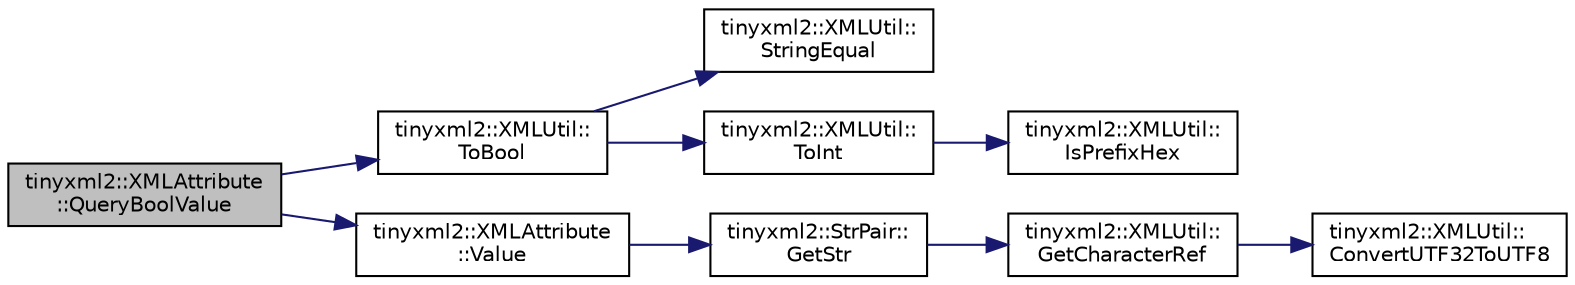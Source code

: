 digraph "tinyxml2::XMLAttribute::QueryBoolValue"
{
 // LATEX_PDF_SIZE
  edge [fontname="Helvetica",fontsize="10",labelfontname="Helvetica",labelfontsize="10"];
  node [fontname="Helvetica",fontsize="10",shape=record];
  rankdir="LR";
  Node1 [label="tinyxml2::XMLAttribute\l::QueryBoolValue",height=0.2,width=0.4,color="black", fillcolor="grey75", style="filled", fontcolor="black",tooltip="See QueryIntValue."];
  Node1 -> Node2 [color="midnightblue",fontsize="10",style="solid",fontname="Helvetica"];
  Node2 [label="tinyxml2::XMLUtil::\lToBool",height=0.2,width=0.4,color="black", fillcolor="white", style="filled",URL="$classtinyxml2_1_1XMLUtil.html#ae5b03e0a1ca5d42052a7ac540f7aa12a",tooltip=" "];
  Node2 -> Node3 [color="midnightblue",fontsize="10",style="solid",fontname="Helvetica"];
  Node3 [label="tinyxml2::XMLUtil::\lStringEqual",height=0.2,width=0.4,color="black", fillcolor="white", style="filled",URL="$classtinyxml2_1_1XMLUtil.html#acfcd287cacfd2533e1bc9ea4dfb56602",tooltip=" "];
  Node2 -> Node4 [color="midnightblue",fontsize="10",style="solid",fontname="Helvetica"];
  Node4 [label="tinyxml2::XMLUtil::\lToInt",height=0.2,width=0.4,color="black", fillcolor="white", style="filled",URL="$classtinyxml2_1_1XMLUtil.html#ad4df4023d11ee3fca9689c49b9707323",tooltip=" "];
  Node4 -> Node5 [color="midnightblue",fontsize="10",style="solid",fontname="Helvetica"];
  Node5 [label="tinyxml2::XMLUtil::\lIsPrefixHex",height=0.2,width=0.4,color="black", fillcolor="white", style="filled",URL="$classtinyxml2_1_1XMLUtil.html#a28c5a73c3d557ae0090191ef31d2f59a",tooltip=" "];
  Node1 -> Node6 [color="midnightblue",fontsize="10",style="solid",fontname="Helvetica"];
  Node6 [label="tinyxml2::XMLAttribute\l::Value",height=0.2,width=0.4,color="black", fillcolor="white", style="filled",URL="$classtinyxml2_1_1XMLAttribute.html#ab1c5cd993f836a771818ca408994b14e",tooltip="The value of the attribute."];
  Node6 -> Node7 [color="midnightblue",fontsize="10",style="solid",fontname="Helvetica"];
  Node7 [label="tinyxml2::StrPair::\lGetStr",height=0.2,width=0.4,color="black", fillcolor="white", style="filled",URL="$classtinyxml2_1_1StrPair.html#ad87e3d11330f5e689ba1e7e54c023b57",tooltip=" "];
  Node7 -> Node8 [color="midnightblue",fontsize="10",style="solid",fontname="Helvetica"];
  Node8 [label="tinyxml2::XMLUtil::\lGetCharacterRef",height=0.2,width=0.4,color="black", fillcolor="white", style="filled",URL="$classtinyxml2_1_1XMLUtil.html#a5a96e5144a8d693dc4bcd783d9964648",tooltip=" "];
  Node8 -> Node9 [color="midnightblue",fontsize="10",style="solid",fontname="Helvetica"];
  Node9 [label="tinyxml2::XMLUtil::\lConvertUTF32ToUTF8",height=0.2,width=0.4,color="black", fillcolor="white", style="filled",URL="$classtinyxml2_1_1XMLUtil.html#a31c00d5c5dfb38382de1dfcaf4be3595",tooltip=" "];
}
